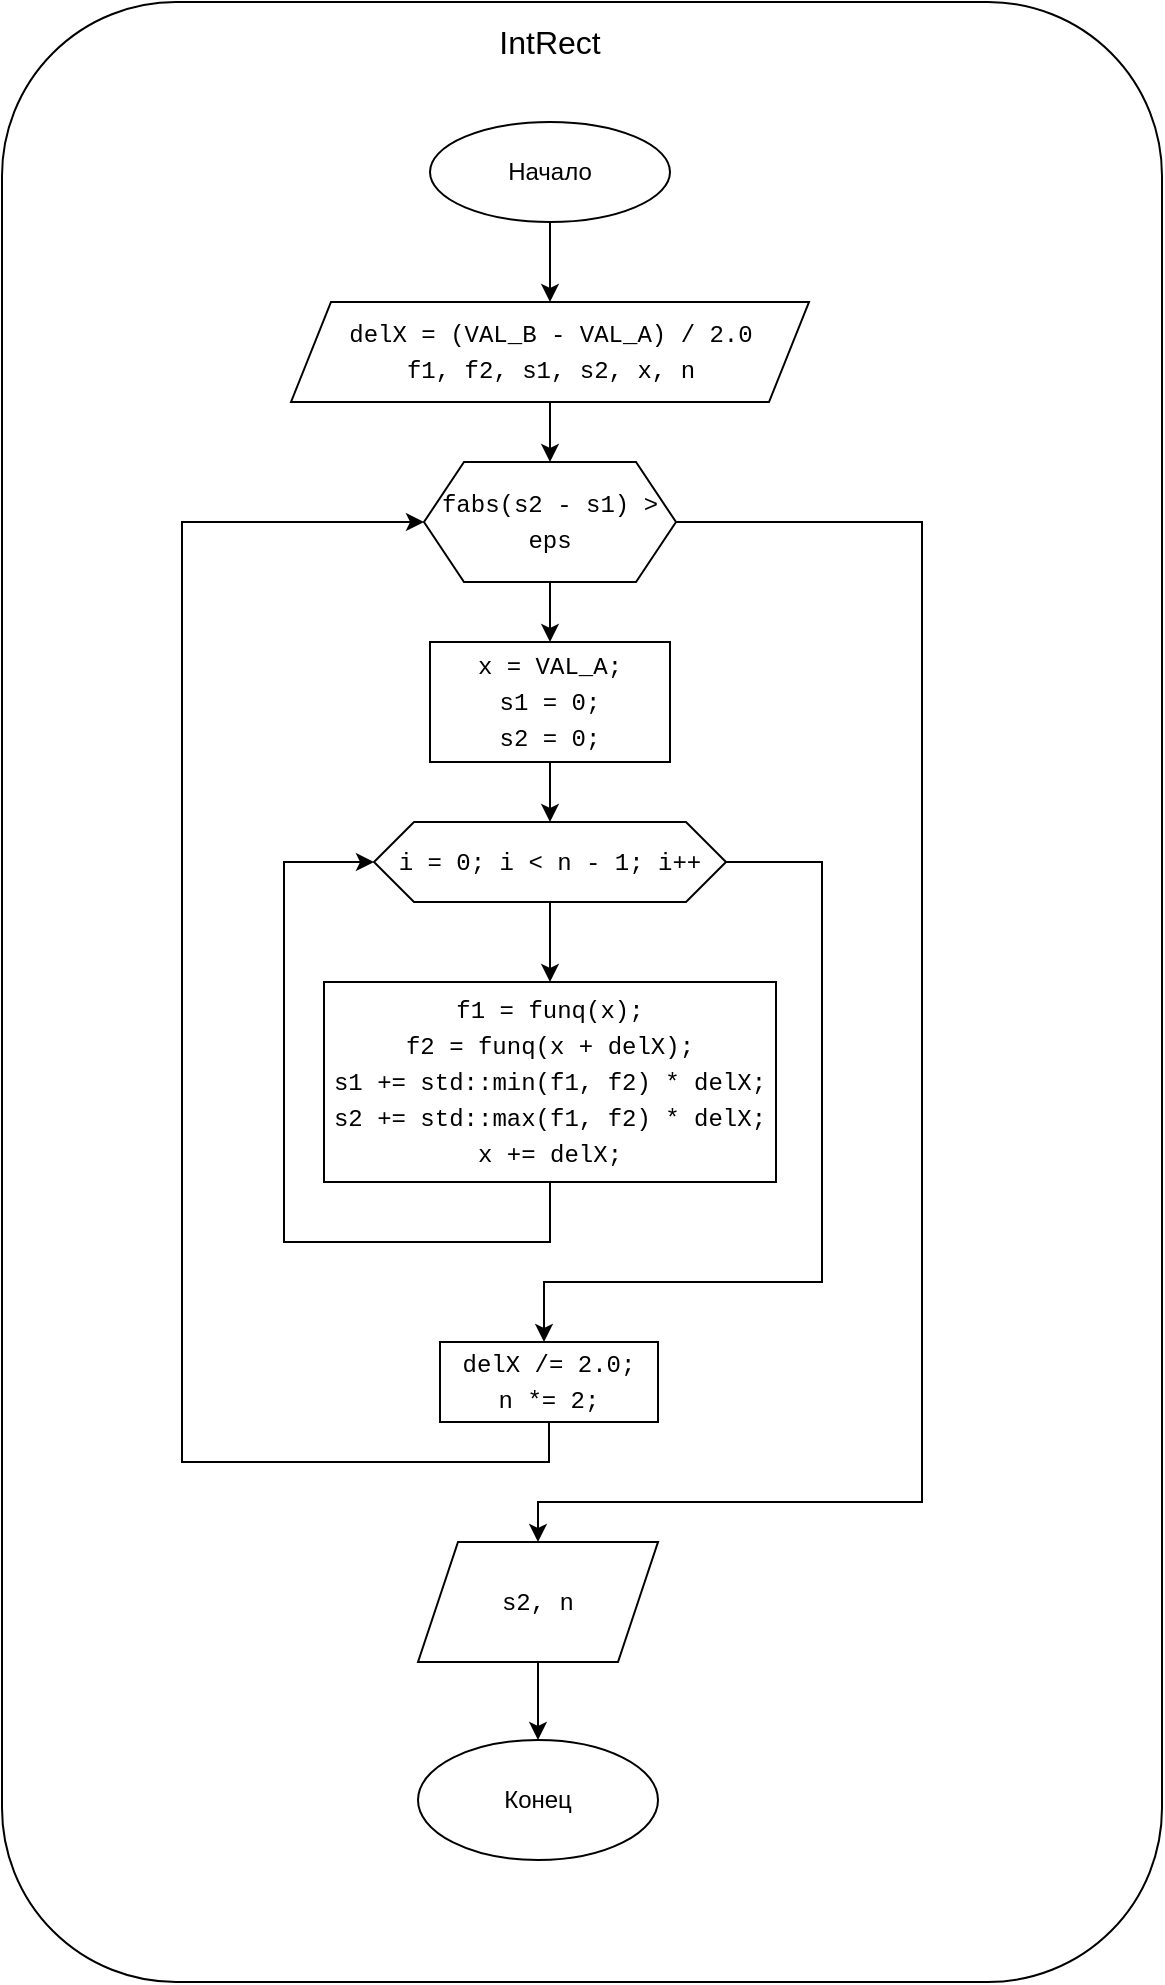 <mxfile version="15.1.3" type="device"><diagram id="GvWhUJjX1uyi2Gk4XQtb" name="Страница 1"><mxGraphModel dx="946" dy="672" grid="1" gridSize="10" guides="1" tooltips="1" connect="1" arrows="1" fold="1" page="1" pageScale="1" pageWidth="827" pageHeight="1169" math="0" shadow="0"><root><mxCell id="0"/><mxCell id="1" parent="0"/><mxCell id="QIrZuDupbKZYM6VMFfRz-2" value="" style="rounded=1;whiteSpace=wrap;html=1;fillColor=none;labelBorderColor=none;" parent="1" vertex="1"><mxGeometry x="140" y="240" width="580" height="990" as="geometry"/></mxCell><mxCell id="QIrZuDupbKZYM6VMFfRz-5" value="" style="edgeStyle=orthogonalEdgeStyle;rounded=0;orthogonalLoop=1;jettySize=auto;html=1;labelBorderColor=none;" parent="1" source="QIrZuDupbKZYM6VMFfRz-1" target="QIrZuDupbKZYM6VMFfRz-4" edge="1"><mxGeometry relative="1" as="geometry"/></mxCell><mxCell id="QIrZuDupbKZYM6VMFfRz-1" value="Начало" style="ellipse;whiteSpace=wrap;html=1;labelBorderColor=none;" parent="1" vertex="1"><mxGeometry x="354" y="300" width="120" height="50" as="geometry"/></mxCell><mxCell id="QIrZuDupbKZYM6VMFfRz-3" value="&lt;font style=&quot;font-size: 16px&quot;&gt;IntRect&lt;/font&gt;" style="text;html=1;strokeColor=none;fillColor=none;align=center;verticalAlign=middle;whiteSpace=wrap;rounded=0;labelBorderColor=none;" parent="1" vertex="1"><mxGeometry x="354" y="250" width="120" height="20" as="geometry"/></mxCell><mxCell id="QIrZuDupbKZYM6VMFfRz-7" value="" style="edgeStyle=orthogonalEdgeStyle;rounded=0;orthogonalLoop=1;jettySize=auto;html=1;labelBorderColor=none;" parent="1" source="QIrZuDupbKZYM6VMFfRz-4" target="QIrZuDupbKZYM6VMFfRz-6" edge="1"><mxGeometry relative="1" as="geometry"/></mxCell><mxCell id="QIrZuDupbKZYM6VMFfRz-4" value="&lt;div style=&quot;font-family: menlo, monaco, &amp;quot;courier new&amp;quot;, monospace; line-height: 18px;&quot;&gt;&lt;span style=&quot;&quot;&gt;delX&lt;/span&gt; &lt;span style=&quot;&quot;&gt;=&lt;/span&gt; (&lt;span style=&quot;&quot;&gt;VAL_B&lt;/span&gt; &lt;span style=&quot;&quot;&gt;-&lt;/span&gt; &lt;span style=&quot;&quot;&gt;VAL_A&lt;/span&gt;) &lt;span style=&quot;&quot;&gt;/&lt;/span&gt; &lt;span style=&quot;&quot;&gt;2.0&lt;br&gt;&lt;/span&gt;&lt;div style=&quot;line-height: 18px&quot;&gt;&lt;span style=&quot;&quot;&gt;f1&lt;/span&gt;, &lt;span style=&quot;&quot;&gt;f2&lt;/span&gt;, &lt;span style=&quot;&quot;&gt;s1&lt;/span&gt;, &lt;span style=&quot;&quot;&gt;s2, x, n&lt;/span&gt;&lt;/div&gt;&lt;/div&gt;" style="shape=parallelogram;perimeter=parallelogramPerimeter;whiteSpace=wrap;html=1;fixedSize=1;labelBorderColor=none;" parent="1" vertex="1"><mxGeometry x="284.5" y="390" width="259" height="50" as="geometry"/></mxCell><mxCell id="QIrZuDupbKZYM6VMFfRz-9" value="" style="edgeStyle=orthogonalEdgeStyle;rounded=0;orthogonalLoop=1;jettySize=auto;html=1;labelBorderColor=none;" parent="1" source="QIrZuDupbKZYM6VMFfRz-6" target="QIrZuDupbKZYM6VMFfRz-8" edge="1"><mxGeometry relative="1" as="geometry"/></mxCell><mxCell id="QIrZuDupbKZYM6VMFfRz-6" value="&lt;div style=&quot;font-family: menlo, monaco, &amp;quot;courier new&amp;quot;, monospace; line-height: 18px;&quot;&gt;&lt;span style=&quot;&quot;&gt;fabs&lt;/span&gt;(&lt;span style=&quot;&quot;&gt;s2&lt;/span&gt; &lt;span style=&quot;&quot;&gt;-&lt;/span&gt; &lt;span style=&quot;&quot;&gt;s1&lt;/span&gt;) &lt;span style=&quot;&quot;&gt;&amp;gt;&lt;/span&gt; eps&lt;/div&gt;" style="shape=hexagon;perimeter=hexagonPerimeter2;whiteSpace=wrap;html=1;fixedSize=1;labelBorderColor=none;" parent="1" vertex="1"><mxGeometry x="351" y="470" width="126" height="60" as="geometry"/></mxCell><mxCell id="QIrZuDupbKZYM6VMFfRz-11" value="" style="edgeStyle=orthogonalEdgeStyle;rounded=0;orthogonalLoop=1;jettySize=auto;html=1;labelBorderColor=none;" parent="1" source="QIrZuDupbKZYM6VMFfRz-8" target="QIrZuDupbKZYM6VMFfRz-10" edge="1"><mxGeometry relative="1" as="geometry"/></mxCell><mxCell id="QIrZuDupbKZYM6VMFfRz-21" value="" style="edgeStyle=orthogonalEdgeStyle;rounded=0;orthogonalLoop=1;jettySize=auto;html=1;entryX=0.5;entryY=0;entryDx=0;entryDy=0;labelBorderColor=none;exitX=1;exitY=0.5;exitDx=0;exitDy=0;" parent="1" source="QIrZuDupbKZYM6VMFfRz-6" target="QIrZuDupbKZYM6VMFfRz-22" edge="1"><mxGeometry relative="1" as="geometry"><mxPoint x="408" y="1020" as="targetPoint"/><Array as="points"><mxPoint x="600" y="500"/><mxPoint x="600" y="990"/><mxPoint x="408" y="990"/></Array></mxGeometry></mxCell><mxCell id="QIrZuDupbKZYM6VMFfRz-8" value="&lt;div style=&quot;font-family: menlo, monaco, &amp;quot;courier new&amp;quot;, monospace; line-height: 18px;&quot;&gt;&lt;div&gt; &lt;span style=&quot;&quot;&gt;x&lt;/span&gt; &lt;span style=&quot;&quot;&gt;=&lt;/span&gt; &lt;span style=&quot;&quot;&gt;VAL_A&lt;/span&gt;;&lt;/div&gt;&lt;div&gt;        &lt;span style=&quot;&quot;&gt;s1&lt;/span&gt; &lt;span style=&quot;&quot;&gt;=&lt;/span&gt; &lt;span style=&quot;&quot;&gt;0&lt;/span&gt;;&lt;/div&gt;&lt;div&gt;        &lt;span style=&quot;&quot;&gt;s2&lt;/span&gt; &lt;span style=&quot;&quot;&gt;=&lt;/span&gt; &lt;span style=&quot;&quot;&gt;0&lt;/span&gt;;&lt;/div&gt;&lt;/div&gt;" style="whiteSpace=wrap;html=1;labelBorderColor=none;" parent="1" vertex="1"><mxGeometry x="354" y="560" width="120" height="60" as="geometry"/></mxCell><mxCell id="QIrZuDupbKZYM6VMFfRz-13" value="" style="edgeStyle=orthogonalEdgeStyle;rounded=0;orthogonalLoop=1;jettySize=auto;html=1;labelBorderColor=none;" parent="1" source="QIrZuDupbKZYM6VMFfRz-10" target="QIrZuDupbKZYM6VMFfRz-12" edge="1"><mxGeometry relative="1" as="geometry"/></mxCell><mxCell id="QIrZuDupbKZYM6VMFfRz-17" value="" style="edgeStyle=orthogonalEdgeStyle;rounded=0;orthogonalLoop=1;jettySize=auto;html=1;labelBorderColor=none;" parent="1" source="QIrZuDupbKZYM6VMFfRz-10" target="QIrZuDupbKZYM6VMFfRz-16" edge="1"><mxGeometry relative="1" as="geometry"><Array as="points"><mxPoint x="550" y="670"/><mxPoint x="550" y="880"/><mxPoint x="411" y="880"/></Array></mxGeometry></mxCell><mxCell id="QIrZuDupbKZYM6VMFfRz-10" value="&lt;div style=&quot;font-family: menlo, monaco, &amp;quot;courier new&amp;quot;, monospace; line-height: 18px;&quot;&gt;&lt;span style=&quot;&quot;&gt;i&lt;/span&gt; &lt;span style=&quot;&quot;&gt;=&lt;/span&gt; &lt;span style=&quot;&quot;&gt;0&lt;/span&gt;; &lt;span style=&quot;&quot;&gt;i&lt;/span&gt; &lt;span style=&quot;&quot;&gt;&amp;lt;&lt;/span&gt; &lt;span style=&quot;&quot;&gt;n&lt;/span&gt; &lt;span style=&quot;&quot;&gt;-&lt;/span&gt; &lt;span style=&quot;&quot;&gt;1&lt;/span&gt;; &lt;span style=&quot;&quot;&gt;i&lt;/span&gt;&lt;span style=&quot;&quot;&gt;++&lt;/span&gt;&lt;/div&gt;" style="shape=hexagon;perimeter=hexagonPerimeter2;whiteSpace=wrap;html=1;fixedSize=1;labelBorderColor=none;" parent="1" vertex="1"><mxGeometry x="326" y="650" width="176" height="40" as="geometry"/></mxCell><mxCell id="QIrZuDupbKZYM6VMFfRz-15" value="" style="edgeStyle=orthogonalEdgeStyle;rounded=0;orthogonalLoop=1;jettySize=auto;html=1;entryX=0;entryY=0.5;entryDx=0;entryDy=0;labelBorderColor=none;" parent="1" source="QIrZuDupbKZYM6VMFfRz-12" target="QIrZuDupbKZYM6VMFfRz-10" edge="1"><mxGeometry relative="1" as="geometry"><mxPoint x="414" y="910" as="targetPoint"/><Array as="points"><mxPoint x="414" y="860"/><mxPoint x="281" y="860"/><mxPoint x="281" y="670"/></Array></mxGeometry></mxCell><mxCell id="QIrZuDupbKZYM6VMFfRz-12" value="&lt;meta charset=&quot;utf-8&quot;&gt;&lt;div style=&quot;font-family: menlo, monaco, &amp;quot;courier new&amp;quot;, monospace; font-weight: normal; font-size: 12px; line-height: 18px;&quot;&gt;&lt;div&gt;&lt;span style=&quot;&quot;&gt; &lt;/span&gt;&lt;span style=&quot;&quot;&gt;f1&lt;/span&gt;&lt;span style=&quot;&quot;&gt; &lt;/span&gt;&lt;span style=&quot;&quot;&gt;=&lt;/span&gt;&lt;span style=&quot;&quot;&gt; &lt;/span&gt;&lt;span style=&quot;&quot;&gt;funq&lt;/span&gt;&lt;span style=&quot;&quot;&gt;(&lt;/span&gt;&lt;span style=&quot;&quot;&gt;x&lt;/span&gt;&lt;span style=&quot;&quot;&gt;);&lt;/span&gt;&lt;/div&gt;&lt;div&gt;&lt;span style=&quot;&quot;&gt;            &lt;/span&gt;&lt;span style=&quot;&quot;&gt;f2&lt;/span&gt;&lt;span style=&quot;&quot;&gt; &lt;/span&gt;&lt;span style=&quot;&quot;&gt;=&lt;/span&gt;&lt;span style=&quot;&quot;&gt; &lt;/span&gt;&lt;span style=&quot;&quot;&gt;funq&lt;/span&gt;&lt;span style=&quot;&quot;&gt;(&lt;/span&gt;&lt;span style=&quot;&quot;&gt;x&lt;/span&gt;&lt;span style=&quot;&quot;&gt; &lt;/span&gt;&lt;span style=&quot;&quot;&gt;+&lt;/span&gt;&lt;span style=&quot;&quot;&gt; &lt;/span&gt;&lt;span style=&quot;&quot;&gt;delX&lt;/span&gt;&lt;span style=&quot;&quot;&gt;);&lt;/span&gt;&lt;/div&gt;&lt;div&gt;&lt;span style=&quot;&quot;&gt;            &lt;/span&gt;&lt;span style=&quot;&quot;&gt;s1&lt;/span&gt;&lt;span style=&quot;&quot;&gt; &lt;/span&gt;&lt;span style=&quot;&quot;&gt;+=&lt;/span&gt;&lt;span style=&quot;&quot;&gt; std::&lt;/span&gt;&lt;span style=&quot;&quot;&gt;min&lt;/span&gt;&lt;span style=&quot;&quot;&gt;(&lt;/span&gt;&lt;span style=&quot;&quot;&gt;f1&lt;/span&gt;&lt;span style=&quot;&quot;&gt;, &lt;/span&gt;&lt;span style=&quot;&quot;&gt;f2&lt;/span&gt;&lt;span style=&quot;&quot;&gt;) &lt;/span&gt;&lt;span style=&quot;&quot;&gt;*&lt;/span&gt;&lt;span style=&quot;&quot;&gt; &lt;/span&gt;&lt;span style=&quot;&quot;&gt;delX&lt;/span&gt;&lt;span style=&quot;&quot;&gt;;&lt;/span&gt;&lt;/div&gt;&lt;div&gt;&lt;span style=&quot;&quot;&gt;            &lt;/span&gt;&lt;span style=&quot;&quot;&gt;s2&lt;/span&gt;&lt;span style=&quot;&quot;&gt; &lt;/span&gt;&lt;span style=&quot;&quot;&gt;+=&lt;/span&gt;&lt;span style=&quot;&quot;&gt; std::&lt;/span&gt;&lt;span style=&quot;&quot;&gt;max&lt;/span&gt;&lt;span style=&quot;&quot;&gt;(&lt;/span&gt;&lt;span style=&quot;&quot;&gt;f1&lt;/span&gt;&lt;span style=&quot;&quot;&gt;, &lt;/span&gt;&lt;span style=&quot;&quot;&gt;f2&lt;/span&gt;&lt;span style=&quot;&quot;&gt;) &lt;/span&gt;&lt;span style=&quot;&quot;&gt;*&lt;/span&gt;&lt;span style=&quot;&quot;&gt; &lt;/span&gt;&lt;span style=&quot;&quot;&gt;delX&lt;/span&gt;&lt;span style=&quot;&quot;&gt;;&lt;/span&gt;&lt;/div&gt;&lt;div&gt;&lt;span style=&quot;&quot;&gt;            &lt;/span&gt;&lt;span style=&quot;&quot;&gt;x&lt;/span&gt;&lt;span style=&quot;&quot;&gt; &lt;/span&gt;&lt;span style=&quot;&quot;&gt;+=&lt;/span&gt;&lt;span style=&quot;&quot;&gt; &lt;/span&gt;&lt;span style=&quot;&quot;&gt;delX&lt;/span&gt;&lt;span style=&quot;&quot;&gt;;&lt;/span&gt;&lt;/div&gt;&lt;/div&gt;" style="whiteSpace=wrap;html=1;labelBorderColor=none;" parent="1" vertex="1"><mxGeometry x="301" y="730" width="226" height="100" as="geometry"/></mxCell><mxCell id="QIrZuDupbKZYM6VMFfRz-19" value="" style="edgeStyle=orthogonalEdgeStyle;rounded=0;orthogonalLoop=1;jettySize=auto;html=1;entryX=0;entryY=0.5;entryDx=0;entryDy=0;labelBorderColor=none;" parent="1" source="QIrZuDupbKZYM6VMFfRz-16" target="QIrZuDupbKZYM6VMFfRz-6" edge="1"><mxGeometry relative="1" as="geometry"><mxPoint x="413.5" y="1020" as="targetPoint"/><Array as="points"><mxPoint x="414" y="970"/><mxPoint x="230" y="970"/><mxPoint x="230" y="500"/></Array></mxGeometry></mxCell><mxCell id="QIrZuDupbKZYM6VMFfRz-16" value="&lt;meta charset=&quot;utf-8&quot;&gt;&lt;div style=&quot;font-family: menlo, monaco, &amp;quot;courier new&amp;quot;, monospace; font-weight: normal; font-size: 12px; line-height: 18px;&quot;&gt;&lt;div&gt;&lt;span style=&quot;&quot;&gt;  &lt;/span&gt;&lt;span style=&quot;&quot;&gt;delX&lt;/span&gt;&lt;span style=&quot;&quot;&gt; &lt;/span&gt;&lt;span style=&quot;&quot;&gt;/=&lt;/span&gt;&lt;span style=&quot;&quot;&gt; &lt;/span&gt;&lt;span style=&quot;&quot;&gt;2.0&lt;/span&gt;&lt;span style=&quot;&quot;&gt;;&lt;/span&gt;&lt;/div&gt;&lt;div&gt;&lt;span style=&quot;&quot;&gt;        &lt;/span&gt;&lt;span style=&quot;&quot;&gt;n&lt;/span&gt;&lt;span style=&quot;&quot;&gt; &lt;/span&gt;&lt;span style=&quot;&quot;&gt;*=&lt;/span&gt;&lt;span style=&quot;&quot;&gt; &lt;/span&gt;&lt;span style=&quot;&quot;&gt;2&lt;/span&gt;&lt;span style=&quot;&quot;&gt;;&lt;/span&gt;&lt;/div&gt;&lt;/div&gt;" style="whiteSpace=wrap;html=1;labelBorderColor=none;" parent="1" vertex="1"><mxGeometry x="359" y="910" width="109" height="40" as="geometry"/></mxCell><mxCell id="QIrZuDupbKZYM6VMFfRz-24" value="" style="edgeStyle=orthogonalEdgeStyle;rounded=0;orthogonalLoop=1;jettySize=auto;html=1;labelBorderColor=none;" parent="1" source="QIrZuDupbKZYM6VMFfRz-22" target="QIrZuDupbKZYM6VMFfRz-23" edge="1"><mxGeometry relative="1" as="geometry"/></mxCell><mxCell id="QIrZuDupbKZYM6VMFfRz-22" value="&lt;div style=&quot;font-family: menlo, monaco, &amp;quot;courier new&amp;quot;, monospace; font-weight: normal; font-size: 12px; line-height: 18px;&quot;&gt;&lt;div&gt;&lt;span style=&quot;&quot;&gt;s2, n&lt;/span&gt;&lt;/div&gt;&lt;/div&gt;" style="shape=parallelogram;perimeter=parallelogramPerimeter;whiteSpace=wrap;html=1;fixedSize=1;fillColor=none;labelBorderColor=none;" parent="1" vertex="1"><mxGeometry x="348" y="1010" width="120" height="60" as="geometry"/></mxCell><mxCell id="QIrZuDupbKZYM6VMFfRz-23" value="Конец" style="ellipse;whiteSpace=wrap;html=1;fillColor=none;labelBorderColor=none;" parent="1" vertex="1"><mxGeometry x="348" y="1109" width="120" height="60" as="geometry"/></mxCell></root></mxGraphModel></diagram></mxfile>